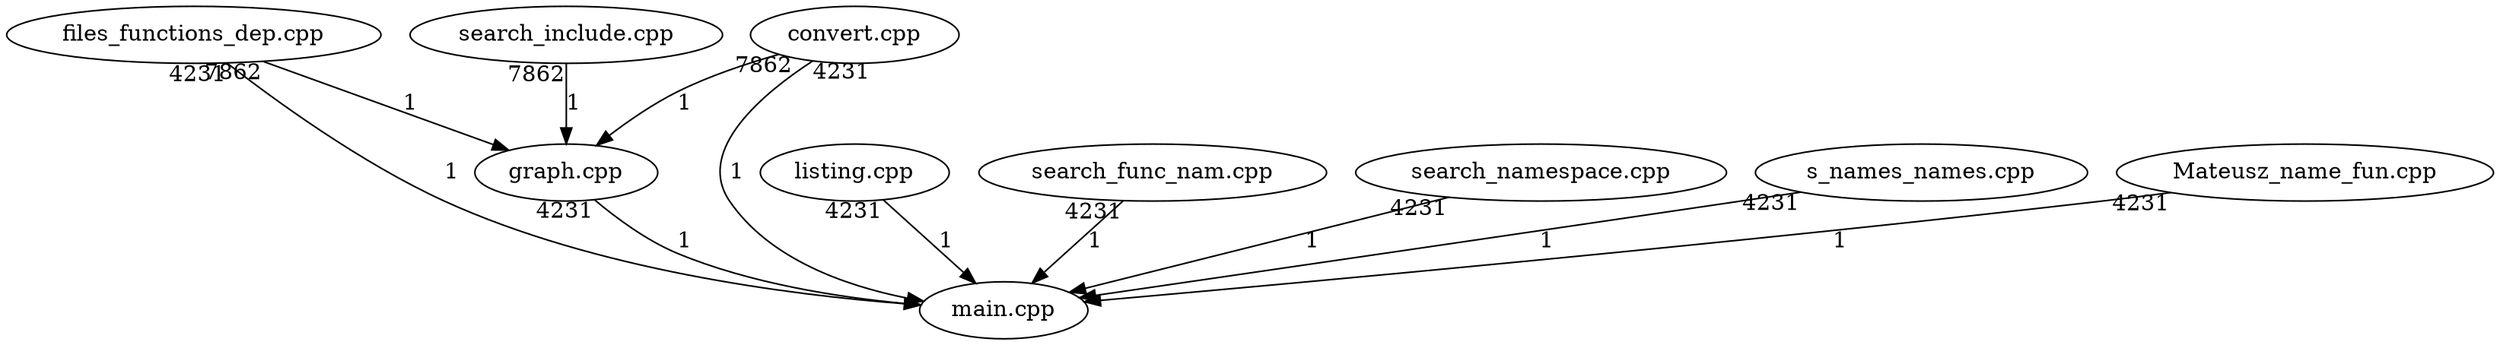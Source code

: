 digraph files_graph
{
"search_include.cpp"->"graph.cpp"[taillabel = 7862][label = 1]
"files_functions_dep.cpp"->"graph.cpp"[taillabel = 7862][label = 1]
"convert.cpp"->"graph.cpp"[taillabel = 7862][label = 1]
"graph.cpp"->"main.cpp"[taillabel = 4231][label = 1]
"listing.cpp"->"main.cpp"[taillabel = 4231][label = 1]
"search_func_nam.cpp"->"main.cpp"[taillabel = 4231][label = 1]
"search_namespace.cpp"->"main.cpp"[taillabel = 4231][label = 1]
"s_names_names.cpp"->"main.cpp"[taillabel = 4231][label = 1]
"Mateusz_name_fun.cpp"->"main.cpp"[taillabel = 4231][label = 1]
"convert.cpp"->"main.cpp"[taillabel = 4231][label = 1]
"files_functions_dep.cpp"->"main.cpp"[taillabel = 4231][label = 1]
}